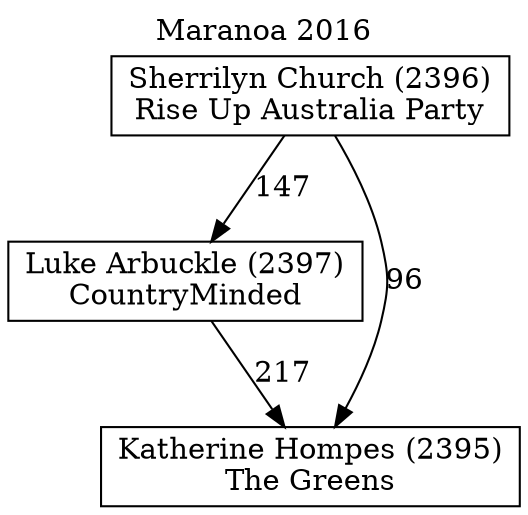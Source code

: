 // House preference flow
digraph "Katherine Hompes (2395)_Maranoa_2016" {
	graph [label="Maranoa 2016" labelloc=t mclimit=10]
	node [shape=box]
	"Luke Arbuckle (2397)" [label="Luke Arbuckle (2397)
CountryMinded"]
	"Katherine Hompes (2395)" [label="Katherine Hompes (2395)
The Greens"]
	"Sherrilyn Church (2396)" [label="Sherrilyn Church (2396)
Rise Up Australia Party"]
	"Luke Arbuckle (2397)" -> "Katherine Hompes (2395)" [label=217]
	"Sherrilyn Church (2396)" -> "Katherine Hompes (2395)" [label=96]
	"Sherrilyn Church (2396)" -> "Luke Arbuckle (2397)" [label=147]
}
